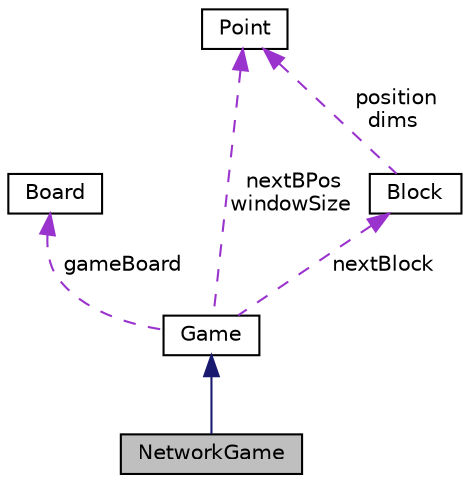 digraph "NetworkGame"
{
  edge [fontname="Helvetica",fontsize="10",labelfontname="Helvetica",labelfontsize="10"];
  node [fontname="Helvetica",fontsize="10",shape=record];
  Node2 [label="NetworkGame",height=0.2,width=0.4,color="black", fillcolor="grey75", style="filled", fontcolor="black"];
  Node3 -> Node2 [dir="back",color="midnightblue",fontsize="10",style="solid",fontname="Helvetica"];
  Node3 [label="Game",height=0.2,width=0.4,color="black", fillcolor="white", style="filled",URL="$classGame.html"];
  Node4 -> Node3 [dir="back",color="darkorchid3",fontsize="10",style="dashed",label=" gameBoard" ,fontname="Helvetica"];
  Node4 [label="Board",height=0.2,width=0.4,color="black", fillcolor="white", style="filled",URL="$classBoard.html"];
  Node5 -> Node3 [dir="back",color="darkorchid3",fontsize="10",style="dashed",label=" nextBlock" ,fontname="Helvetica"];
  Node5 [label="Block",height=0.2,width=0.4,color="black", fillcolor="white", style="filled",URL="$classBlock.html"];
  Node6 -> Node5 [dir="back",color="darkorchid3",fontsize="10",style="dashed",label=" position\ndims" ,fontname="Helvetica"];
  Node6 [label="Point",height=0.2,width=0.4,color="black", fillcolor="white", style="filled",URL="$classPoint.html"];
  Node6 -> Node3 [dir="back",color="darkorchid3",fontsize="10",style="dashed",label=" nextBPos\nwindowSize" ,fontname="Helvetica"];
}
